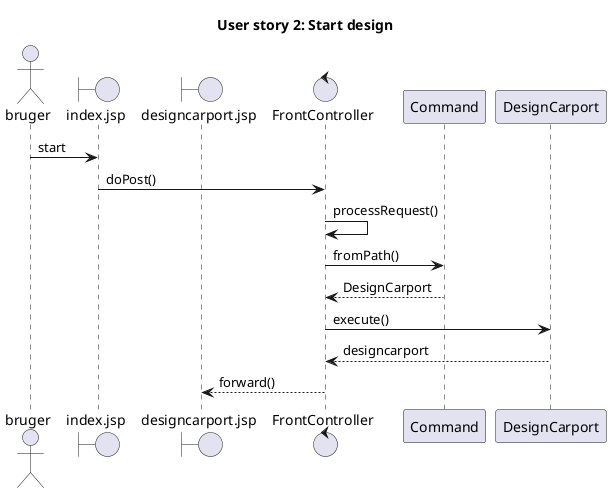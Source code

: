 @startuml
title User story 2: Start design
actor bruger

boundary index.jsp
boundary designcarport.jsp
control FrontController

bruger -> index.jsp: start
index.jsp -> FrontController: doPost()
FrontController -> FrontController: processRequest()
FrontController -> Command: fromPath()
Command --> FrontController: DesignCarport
FrontController -> DesignCarport: execute()
DesignCarport --> FrontController: designcarport
FrontController --> designcarport.jsp: forward()
@enduml